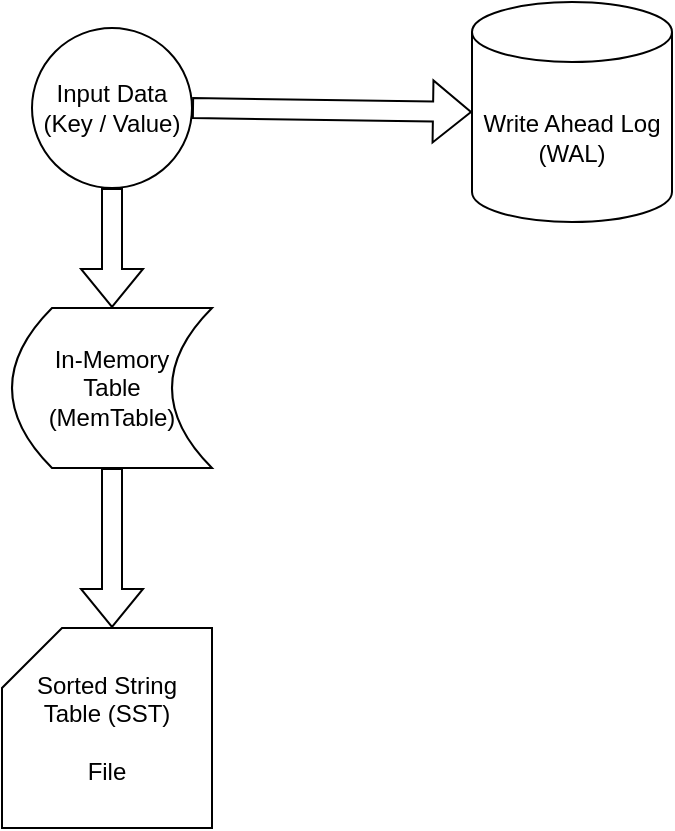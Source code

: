 <mxfile version="17.4.5" type="device" pages="5"><diagram id="85Cd44DeQ06MjT5VbQwN" name="Write"><mxGraphModel dx="1350" dy="653" grid="1" gridSize="10" guides="1" tooltips="1" connect="1" arrows="1" fold="1" page="1" pageScale="1" pageWidth="850" pageHeight="1100" math="0" shadow="0"><root><mxCell id="0"/><mxCell id="1" parent="0"/><mxCell id="bPdBWh1e7HDrmxHkUQT8-1" value="Write Ahead Log&lt;br&gt;(WAL)" style="shape=cylinder3;whiteSpace=wrap;html=1;boundedLbl=1;backgroundOutline=1;size=15;" parent="1" vertex="1"><mxGeometry x="360" y="27" width="100" height="110" as="geometry"/></mxCell><mxCell id="bPdBWh1e7HDrmxHkUQT8-2" value="In-Memory &lt;br&gt;Table&lt;br&gt;(MemTable)" style="shape=dataStorage;whiteSpace=wrap;html=1;fixedSize=1;" parent="1" vertex="1"><mxGeometry x="130" y="180" width="100" height="80" as="geometry"/></mxCell><mxCell id="bPdBWh1e7HDrmxHkUQT8-3" value="" style="shape=flexArrow;endArrow=classic;html=1;rounded=0;entryX=0;entryY=0.5;entryDx=0;entryDy=0;entryPerimeter=0;exitX=1;exitY=0.5;exitDx=0;exitDy=0;" parent="1" source="bPdBWh1e7HDrmxHkUQT8-10" target="bPdBWh1e7HDrmxHkUQT8-1" edge="1"><mxGeometry width="50" height="50" relative="1" as="geometry"><mxPoint x="250" y="110" as="sourcePoint"/><mxPoint x="330" y="10" as="targetPoint"/></mxGeometry></mxCell><mxCell id="bPdBWh1e7HDrmxHkUQT8-4" value="" style="shape=flexArrow;endArrow=classic;html=1;rounded=0;entryX=0.5;entryY=0;entryDx=0;entryDy=0;exitX=0.5;exitY=1;exitDx=0;exitDy=0;" parent="1" source="bPdBWh1e7HDrmxHkUQT8-10" target="bPdBWh1e7HDrmxHkUQT8-2" edge="1"><mxGeometry width="50" height="50" relative="1" as="geometry"><mxPoint x="190" y="150" as="sourcePoint"/><mxPoint x="260" y="20" as="targetPoint"/></mxGeometry></mxCell><mxCell id="bPdBWh1e7HDrmxHkUQT8-6" value="Sorted&amp;nbsp;String &lt;br&gt;Table (SST)&lt;br&gt;&lt;br&gt;File" style="shape=card;whiteSpace=wrap;html=1;" parent="1" vertex="1"><mxGeometry x="125" y="340" width="105" height="100" as="geometry"/></mxCell><mxCell id="bPdBWh1e7HDrmxHkUQT8-7" value="" style="shape=flexArrow;endArrow=classic;html=1;rounded=0;exitX=0.5;exitY=1;exitDx=0;exitDy=0;entryX=0;entryY=0;entryDx=55;entryDy=0;entryPerimeter=0;" parent="1" source="bPdBWh1e7HDrmxHkUQT8-2" target="bPdBWh1e7HDrmxHkUQT8-6" edge="1"><mxGeometry width="50" height="50" relative="1" as="geometry"><mxPoint x="220" y="440" as="sourcePoint"/><mxPoint x="180" y="330" as="targetPoint"/></mxGeometry></mxCell><mxCell id="bPdBWh1e7HDrmxHkUQT8-10" value="Input Data&lt;br&gt;(Key / Value)" style="ellipse;whiteSpace=wrap;html=1;aspect=fixed;" parent="1" vertex="1"><mxGeometry x="140" y="40" width="80" height="80" as="geometry"/></mxCell></root></mxGraphModel></diagram><diagram id="SOp6_2pWBVJ0gOfDVW8f" name="SST w/Index"><mxGraphModel dx="1350" dy="653" grid="1" gridSize="10" guides="1" tooltips="1" connect="1" arrows="1" fold="1" page="1" pageScale="1" pageWidth="850" pageHeight="1100" math="0" shadow="0"><root><mxCell id="0"/><mxCell id="1" parent="0"/><mxCell id="ogjgHUqdbWbpipBhEZ1m-1" value="A (Offset 0)" style="html=1;shape=mxgraph.infographic.bannerHalfFold;dx=40;dx2=20;notch=15;fillColor=#10739E;strokeColor=none;align=left;verticalAlign=top;fontColor=#ffffff;fontSize=14;fontStyle=1;spacingLeft=25;spacingTop=5;" parent="1" vertex="1"><mxGeometry x="60" y="160" width="200" height="100" as="geometry"/></mxCell><mxCell id="ogjgHUqdbWbpipBhEZ1m-3" value="C (Offset 2)" style="html=1;shape=mxgraph.infographic.bannerHalfFold;dx=40;dx2=20;notch=15;fillColor=#AE4132;strokeColor=none;align=left;verticalAlign=top;fontColor=#ffffff;fontSize=14;fontStyle=1;spacingLeft=25;spacingTop=5;" parent="1" vertex="1"><mxGeometry x="60" y="215" width="200" height="100" as="geometry"/></mxCell><mxCell id="ogjgHUqdbWbpipBhEZ1m-5" value="E (Offset 4)" style="html=1;shape=mxgraph.infographic.bannerHalfFold;dx=40;dx2=20;notch=15;fillColor=#12AAB5;strokeColor=none;align=left;verticalAlign=top;fontColor=#ffffff;fontSize=14;fontStyle=1;spacingLeft=25;spacingTop=5;" parent="1" vertex="1"><mxGeometry x="60" y="270" width="200" height="120" as="geometry"/></mxCell><mxCell id="ogjgHUqdbWbpipBhEZ1m-2" value="G (Offset 6)" style="html=1;shape=mxgraph.infographic.bannerHalfFold;dx=40;dx2=20;notch=15;fillColor=#F2931E;strokeColor=none;align=left;verticalAlign=top;fontColor=#ffffff;fontSize=14;fontStyle=1;spacingLeft=25;spacingTop=5;" parent="1" vertex="1"><mxGeometry x="60" y="330" width="200" height="100" as="geometry"/></mxCell><mxCell id="ogjgHUqdbWbpipBhEZ1m-4" value="I (Offset 8)" style="html=1;shape=mxgraph.infographic.bannerHalfFold;dx=40;dx2=20;notch=15;fillColor=#23445D;strokeColor=none;align=left;verticalAlign=top;fontColor=#ffffff;fontSize=14;fontStyle=1;spacingLeft=25;spacingTop=5;" parent="1" vertex="1"><mxGeometry x="60" y="390" width="200" height="100" as="geometry"/></mxCell><mxCell id="rc-miypFBTWULF4fh1iE-11" value="Document A" style="shape=rect;rounded=1;whiteSpace=wrap;html=1;shadow=0;strokeColor=none;fillColor=#64BBE2;arcSize=30;fontSize=14;spacingLeft=42;fontStyle=1;fontColor=#FFFFFF;align=left;" parent="1" vertex="1"><mxGeometry x="490" y="160" width="220" height="40" as="geometry"/></mxCell><mxCell id="rc-miypFBTWULF4fh1iE-12" value="A" style="shape=ellipse;perimeter=ellipsePerimeter;fontSize=22;fontStyle=1;shadow=0;strokeColor=#ffffff;fillColor=#10739E;strokeWidth=4;fontColor=#ffffff;align=center;" parent="1" vertex="1"><mxGeometry x="460" y="150" width="60" height="60" as="geometry"/></mxCell><mxCell id="rc-miypFBTWULF4fh1iE-13" value="Document B" style="shape=rect;rounded=1;whiteSpace=wrap;html=1;shadow=0;strokeColor=none;fillColor=#F8C382;arcSize=30;fontSize=14;spacingLeft=42;fontStyle=1;fontColor=#FFFFFF;align=left;" parent="1" vertex="1"><mxGeometry x="490" y="225" width="220" height="40" as="geometry"/></mxCell><mxCell id="rc-miypFBTWULF4fh1iE-14" value="B" style="shape=ellipse;perimeter=ellipsePerimeter;fontSize=22;fontStyle=1;shadow=0;strokeColor=#ffffff;fillColor=#F2931E;strokeWidth=4;fontColor=#ffffff;align=center;" parent="1" vertex="1"><mxGeometry x="460" y="215" width="60" height="60" as="geometry"/></mxCell><mxCell id="rc-miypFBTWULF4fh1iE-15" value="Document C" style="shape=rect;rounded=1;whiteSpace=wrap;html=1;shadow=0;strokeColor=none;fillColor=#F08E81;arcSize=30;fontSize=14;spacingLeft=42;fontStyle=1;fontColor=#FFFFFF;align=left;" parent="1" vertex="1"><mxGeometry x="490" y="290" width="220" height="40" as="geometry"/></mxCell><mxCell id="rc-miypFBTWULF4fh1iE-16" value="C" style="shape=ellipse;perimeter=ellipsePerimeter;fontSize=22;fontStyle=1;shadow=0;strokeColor=#ffffff;fillColor=#AE4132;strokeWidth=4;fontColor=#ffffff;align=center;" parent="1" vertex="1"><mxGeometry x="460" y="280" width="60" height="60" as="geometry"/></mxCell><mxCell id="rc-miypFBTWULF4fh1iE-17" value="Document D" style="shape=rect;rounded=1;whiteSpace=wrap;html=1;shadow=0;strokeColor=none;fillColor=#5D7F99;arcSize=30;fontSize=14;spacingLeft=42;fontStyle=1;fontColor=#FFFFFF;align=left;" parent="1" vertex="1"><mxGeometry x="490" y="355" width="220" height="40" as="geometry"/></mxCell><mxCell id="rc-miypFBTWULF4fh1iE-18" value="D" style="shape=ellipse;perimeter=ellipsePerimeter;fontSize=22;fontStyle=1;shadow=0;strokeColor=#ffffff;fillColor=#23445D;strokeWidth=4;fontColor=#ffffff;align=center;" parent="1" vertex="1"><mxGeometry x="460" y="345" width="60" height="60" as="geometry"/></mxCell><mxCell id="rc-miypFBTWULF4fh1iE-19" value="Document E" style="shape=rect;rounded=1;whiteSpace=wrap;html=1;shadow=0;strokeColor=none;fillColor=#61C6CE;arcSize=30;fontSize=14;spacingLeft=42;fontStyle=1;fontColor=#FFFFFF;align=left;" parent="1" vertex="1"><mxGeometry x="490" y="420" width="220" height="40" as="geometry"/></mxCell><mxCell id="rc-miypFBTWULF4fh1iE-20" value="E" style="shape=ellipse;perimeter=ellipsePerimeter;fontSize=22;fontStyle=1;shadow=0;strokeColor=#ffffff;fillColor=#12AAB5;strokeWidth=4;fontColor=#ffffff;align=center;" parent="1" vertex="1"><mxGeometry x="460" y="410" width="60" height="60" as="geometry"/></mxCell><mxCell id="rc-miypFBTWULF4fh1iE-21" value="Document F" style="shape=rect;rounded=1;whiteSpace=wrap;html=1;shadow=0;strokeColor=none;fillColor=#64BBE2;arcSize=30;fontSize=14;spacingLeft=42;fontStyle=1;fontColor=#FFFFFF;align=left;" parent="1" vertex="1"><mxGeometry x="490" y="490" width="220" height="40" as="geometry"/></mxCell><mxCell id="rc-miypFBTWULF4fh1iE-22" value="F" style="shape=ellipse;perimeter=ellipsePerimeter;fontSize=22;fontStyle=1;shadow=0;strokeColor=#ffffff;fillColor=#10739E;strokeWidth=4;fontColor=#ffffff;align=center;" parent="1" vertex="1"><mxGeometry x="460" y="480" width="60" height="60" as="geometry"/></mxCell><mxCell id="rc-miypFBTWULF4fh1iE-23" value="Document G" style="shape=rect;rounded=1;whiteSpace=wrap;html=1;shadow=0;strokeColor=none;fillColor=#F8C382;arcSize=30;fontSize=14;spacingLeft=42;fontStyle=1;fontColor=#FFFFFF;align=left;" parent="1" vertex="1"><mxGeometry x="490" y="555" width="220" height="40" as="geometry"/></mxCell><mxCell id="rc-miypFBTWULF4fh1iE-24" value="G" style="shape=ellipse;perimeter=ellipsePerimeter;fontSize=22;fontStyle=1;shadow=0;strokeColor=#ffffff;fillColor=#F2931E;strokeWidth=4;fontColor=#ffffff;align=center;" parent="1" vertex="1"><mxGeometry x="460" y="545" width="60" height="60" as="geometry"/></mxCell><mxCell id="rc-miypFBTWULF4fh1iE-25" value="Document H" style="shape=rect;rounded=1;whiteSpace=wrap;html=1;shadow=0;strokeColor=none;fillColor=#F08E81;arcSize=30;fontSize=14;spacingLeft=42;fontStyle=1;fontColor=#FFFFFF;align=left;" parent="1" vertex="1"><mxGeometry x="490" y="620" width="220" height="40" as="geometry"/></mxCell><mxCell id="rc-miypFBTWULF4fh1iE-26" value="H" style="shape=ellipse;perimeter=ellipsePerimeter;fontSize=22;fontStyle=1;shadow=0;strokeColor=#ffffff;fillColor=#AE4132;strokeWidth=4;fontColor=#ffffff;align=center;" parent="1" vertex="1"><mxGeometry x="460" y="610" width="60" height="60" as="geometry"/></mxCell><mxCell id="rc-miypFBTWULF4fh1iE-27" value="Document I" style="shape=rect;rounded=1;whiteSpace=wrap;html=1;shadow=0;strokeColor=none;fillColor=#5D7F99;arcSize=30;fontSize=14;spacingLeft=42;fontStyle=1;fontColor=#FFFFFF;align=left;" parent="1" vertex="1"><mxGeometry x="490" y="685" width="220" height="40" as="geometry"/></mxCell><mxCell id="rc-miypFBTWULF4fh1iE-28" value="I" style="shape=ellipse;perimeter=ellipsePerimeter;fontSize=22;fontStyle=1;shadow=0;strokeColor=#ffffff;fillColor=#23445D;strokeWidth=4;fontColor=#ffffff;align=center;" parent="1" vertex="1"><mxGeometry x="460" y="675" width="60" height="60" as="geometry"/></mxCell><mxCell id="rc-miypFBTWULF4fh1iE-29" value="Document J" style="shape=rect;rounded=1;whiteSpace=wrap;html=1;shadow=0;strokeColor=none;fillColor=#61C6CE;arcSize=30;fontSize=14;spacingLeft=42;fontStyle=1;fontColor=#FFFFFF;align=left;" parent="1" vertex="1"><mxGeometry x="490" y="750" width="220" height="40" as="geometry"/></mxCell><mxCell id="rc-miypFBTWULF4fh1iE-30" value="J" style="shape=ellipse;perimeter=ellipsePerimeter;fontSize=22;fontStyle=1;shadow=0;strokeColor=#ffffff;fillColor=#12AAB5;strokeWidth=4;fontColor=#ffffff;align=center;" parent="1" vertex="1"><mxGeometry x="460" y="740" width="60" height="60" as="geometry"/></mxCell><mxCell id="rc-miypFBTWULF4fh1iE-35" value="SST File" style="html=1;shape=mxgraph.infographic.barCallout;dx=100;dy=30;fillColor=#10739E;strokeColor=none;align=center;verticalAlign=top;fontColor=#ffffff;fontSize=14;fontStyle=1;shadow=0;spacingTop=5;" parent="1" vertex="1"><mxGeometry x="500" y="20" width="200" height="70" as="geometry"/></mxCell><mxCell id="rc-miypFBTWULF4fh1iE-36" value="Index" style="html=1;shape=mxgraph.infographic.barCallout;dx=100;dy=30;fillColor=#10739E;strokeColor=none;align=center;verticalAlign=top;fontColor=#ffffff;fontSize=14;fontStyle=1;shadow=0;spacingTop=5;" parent="1" vertex="1"><mxGeometry x="70" y="20" width="200" height="70" as="geometry"/></mxCell><mxCell id="Y08q30qYogP3xqmnOcSW-2" value="" style="endArrow=none;dashed=1;html=1;dashPattern=1 3;strokeWidth=2;rounded=0;exitX=0;exitY=0;exitDx=200;exitDy=70;exitPerimeter=0;" parent="1" source="ogjgHUqdbWbpipBhEZ1m-4" target="rc-miypFBTWULF4fh1iE-28" edge="1"><mxGeometry width="50" height="50" relative="1" as="geometry"><mxPoint x="400" y="430" as="sourcePoint"/><mxPoint x="450" y="380" as="targetPoint"/></mxGeometry></mxCell><mxCell id="Y08q30qYogP3xqmnOcSW-3" value="" style="endArrow=none;dashed=1;html=1;dashPattern=1 3;strokeWidth=2;rounded=0;exitX=0;exitY=0;exitDx=200;exitDy=70;exitPerimeter=0;" parent="1" source="ogjgHUqdbWbpipBhEZ1m-2" target="rc-miypFBTWULF4fh1iE-24" edge="1"><mxGeometry width="50" height="50" relative="1" as="geometry"><mxPoint x="400" y="430" as="sourcePoint"/><mxPoint x="450" y="380" as="targetPoint"/></mxGeometry></mxCell><mxCell id="Y08q30qYogP3xqmnOcSW-5" value="" style="endArrow=none;dashed=1;html=1;dashPattern=1 3;strokeWidth=2;rounded=0;" parent="1" target="rc-miypFBTWULF4fh1iE-20" edge="1"><mxGeometry width="50" height="50" relative="1" as="geometry"><mxPoint x="260" y="350" as="sourcePoint"/><mxPoint x="450" y="380" as="targetPoint"/></mxGeometry></mxCell><mxCell id="Y08q30qYogP3xqmnOcSW-6" value="" style="endArrow=none;dashed=1;html=1;dashPattern=1 3;strokeWidth=2;rounded=0;exitX=0;exitY=0;exitDx=200;exitDy=70;exitPerimeter=0;" parent="1" source="ogjgHUqdbWbpipBhEZ1m-3" target="rc-miypFBTWULF4fh1iE-16" edge="1"><mxGeometry width="50" height="50" relative="1" as="geometry"><mxPoint x="400" y="430" as="sourcePoint"/><mxPoint x="450" y="380" as="targetPoint"/></mxGeometry></mxCell><mxCell id="Y08q30qYogP3xqmnOcSW-7" value="" style="endArrow=none;dashed=1;html=1;dashPattern=1 3;strokeWidth=2;rounded=0;exitX=0;exitY=0;exitDx=200;exitDy=55;exitPerimeter=0;" parent="1" source="ogjgHUqdbWbpipBhEZ1m-1" target="rc-miypFBTWULF4fh1iE-12" edge="1"><mxGeometry width="50" height="50" relative="1" as="geometry"><mxPoint x="400" y="430" as="sourcePoint"/><mxPoint x="450" y="380" as="targetPoint"/></mxGeometry></mxCell></root></mxGraphModel></diagram><diagram id="4Kc8tWWG3GOwndapVz7T" name="SST Files - Level 0"><mxGraphModel dx="1350" dy="653" grid="1" gridSize="10" guides="1" tooltips="1" connect="1" arrows="1" fold="1" page="1" pageScale="1" pageWidth="850" pageHeight="1100" math="0" shadow="0"><root><mxCell id="0"/><mxCell id="1" parent="0"/><mxCell id="ezLzUjMad-9bp85nkliR-1" value="SST File 1" style="shape=step;perimeter=stepPerimeter;whiteSpace=wrap;html=1;fixedSize=1;size=10;fillColor=#10739E;strokeColor=none;fontSize=17;fontColor=#FFFFFF;fontStyle=1;align=center;rounded=0;" parent="1" vertex="1"><mxGeometry x="130" y="170" width="200" height="30" as="geometry"/></mxCell><mxCell id="ezLzUjMad-9bp85nkliR-2" value="SST File 2" style="shape=step;perimeter=stepPerimeter;whiteSpace=wrap;html=1;fixedSize=1;size=10;fillColor=#F2931E;strokeColor=none;fontSize=17;fontColor=#FFFFFF;fontStyle=1;align=center;rounded=0;" parent="1" vertex="1"><mxGeometry x="330" y="170" width="200" height="30" as="geometry"/></mxCell><mxCell id="ezLzUjMad-9bp85nkliR-3" value="SST File 3" style="shape=step;perimeter=stepPerimeter;whiteSpace=wrap;html=1;fixedSize=1;size=10;fillColor=#AE4132;strokeColor=none;fontSize=17;fontColor=#FFFFFF;fontStyle=1;align=center;rounded=0;" parent="1" vertex="1"><mxGeometry x="530" y="170" width="200" height="30" as="geometry"/></mxCell><mxCell id="ezLzUjMad-9bp85nkliR-4" value="SST File 4" style="shape=step;perimeter=stepPerimeter;whiteSpace=wrap;html=1;fixedSize=1;size=10;fillColor=#23445D;strokeColor=none;fontSize=17;fontColor=#FFFFFF;fontStyle=1;align=center;rounded=0;" parent="1" vertex="1"><mxGeometry x="730" y="170" width="200" height="30" as="geometry"/></mxCell><mxCell id="ezLzUjMad-9bp85nkliR-5" value="SST File 5" style="shape=step;perimeter=stepPerimeter;whiteSpace=wrap;html=1;fixedSize=1;size=10;fillColor=#12AAB5;strokeColor=none;fontSize=17;fontColor=#FFFFFF;fontStyle=1;align=center;rounded=0;" parent="1" vertex="1"><mxGeometry x="930" y="170" width="200" height="30" as="geometry"/></mxCell><mxCell id="ezLzUjMad-9bp85nkliR-6" value="&lt;div&gt;Fresno: Partly Cloudy 68&lt;/div&gt;&lt;div&gt;Kansas City: Rainy 52&lt;/div&gt;&lt;div&gt;Nashville: Sunny 52&lt;/div&gt;&lt;div&gt;Tucson: Sunny 88&lt;/div&gt;&lt;br&gt;" style="shape=rect;fillColor=#B1DDF0;strokeColor=none;fontSize=12;html=1;whiteSpace=wrap;align=left;verticalAlign=top;spacing=5;rounded=0;" parent="1" vertex="1"><mxGeometry x="130" y="210" width="190" height="120" as="geometry"/></mxCell><mxCell id="ezLzUjMad-9bp85nkliR-9" value="Atlanta: Sunny 57&lt;br&gt;Long Beach: Sunny 64&lt;br&gt;Mesa: Partly Sunny 91&lt;br&gt;Virginia Beach: Cloudy 52" style="shape=rect;fillColor=#FCE7CD;strokeColor=none;fontSize=12;html=1;whiteSpace=wrap;align=left;verticalAlign=top;spacing=5;rounded=0;" parent="1" vertex="1"><mxGeometry x="330" y="210" width="190" height="120" as="geometry"/></mxCell><mxCell id="ezLzUjMad-9bp85nkliR-12" value="New Orleans: Sunny 66&lt;br&gt;Raleigh: Sunny 52&lt;br&gt;Tulsa: Cloudy 63&lt;br&gt;Wichita: Thunder Storms 63" style="shape=rect;fillColor=#FAD9D5;strokeColor=none;fontSize=12;html=1;whiteSpace=wrap;align=left;verticalAlign=top;spacing=5;rounded=0;" parent="1" vertex="1"><mxGeometry x="530" y="210" width="190" height="120" as="geometry"/></mxCell><mxCell id="ezLzUjMad-9bp85nkliR-15" value="&lt;div&gt;Fresno: Cloudy 68&lt;br&gt;&lt;/div&gt;&lt;div&gt;Miami: Sunny 79&lt;/div&gt;&lt;div&gt;Oakland: Sunny 57&lt;/div&gt;&lt;div&gt;Sacramento: Partly Cloudy 63&lt;/div&gt;&lt;div&gt;&lt;br&gt;&lt;/div&gt;" style="shape=rect;fillColor=#BAC8D3;strokeColor=none;fontSize=12;html=1;whiteSpace=wrap;align=left;verticalAlign=top;spacing=5;rounded=0;" parent="1" vertex="1"><mxGeometry x="730" y="210" width="190" height="120" as="geometry"/></mxCell><mxCell id="ezLzUjMad-9bp85nkliR-18" value="&lt;div&gt;Baltimore: Sunny 48&lt;/div&gt;&lt;div&gt;Phoenix: Partly Sunny 81&lt;br&gt;&lt;/div&gt;&lt;div&gt;Raleigh: Cloudy 54&lt;/div&gt;&lt;div&gt;San Francisco: Sunny 52&lt;br&gt;&lt;/div&gt;&lt;div&gt;&lt;br&gt;&lt;/div&gt;" style="shape=rect;fillColor=#B0E3E6;strokeColor=none;fontSize=12;html=1;whiteSpace=wrap;align=left;verticalAlign=top;spacing=5;rounded=0;" parent="1" vertex="1"><mxGeometry x="930" y="210" width="190" height="120" as="geometry"/></mxCell></root></mxGraphModel></diagram><diagram name="SST Files - Level 1" id="dA8SK9Ilct1l90rt2QEO"><mxGraphModel dx="1350" dy="653" grid="1" gridSize="10" guides="1" tooltips="1" connect="1" arrows="1" fold="1" page="1" pageScale="1" pageWidth="850" pageHeight="1100" math="0" shadow="0"><root><mxCell id="Cm7TqCZeDcvQIF6dzFTc-0"/><mxCell id="Cm7TqCZeDcvQIF6dzFTc-1" parent="Cm7TqCZeDcvQIF6dzFTc-0"/><mxCell id="Cm7TqCZeDcvQIF6dzFTc-2" value="SST File 1" style="shape=step;perimeter=stepPerimeter;whiteSpace=wrap;html=1;fixedSize=1;size=10;fillColor=#10739E;strokeColor=none;fontSize=17;fontColor=#FFFFFF;fontStyle=1;align=center;rounded=0;" parent="Cm7TqCZeDcvQIF6dzFTc-1" vertex="1"><mxGeometry x="130" y="170" width="200" height="30" as="geometry"/></mxCell><mxCell id="Cm7TqCZeDcvQIF6dzFTc-3" value="SST File 2" style="shape=step;perimeter=stepPerimeter;whiteSpace=wrap;html=1;fixedSize=1;size=10;fillColor=#F2931E;strokeColor=none;fontSize=17;fontColor=#FFFFFF;fontStyle=1;align=center;rounded=0;" parent="Cm7TqCZeDcvQIF6dzFTc-1" vertex="1"><mxGeometry x="330" y="170" width="200" height="30" as="geometry"/></mxCell><mxCell id="Cm7TqCZeDcvQIF6dzFTc-4" value="SST File 3" style="shape=step;perimeter=stepPerimeter;whiteSpace=wrap;html=1;fixedSize=1;size=10;fillColor=#AE4132;strokeColor=none;fontSize=17;fontColor=#FFFFFF;fontStyle=1;align=center;rounded=0;" parent="Cm7TqCZeDcvQIF6dzFTc-1" vertex="1"><mxGeometry x="530" y="170" width="200" height="30" as="geometry"/></mxCell><mxCell id="Cm7TqCZeDcvQIF6dzFTc-5" value="SST File 4" style="shape=step;perimeter=stepPerimeter;whiteSpace=wrap;html=1;fixedSize=1;size=10;fillColor=#23445D;strokeColor=none;fontSize=17;fontColor=#FFFFFF;fontStyle=1;align=center;rounded=0;" parent="Cm7TqCZeDcvQIF6dzFTc-1" vertex="1"><mxGeometry x="730" y="170" width="200" height="30" as="geometry"/></mxCell><mxCell id="Cm7TqCZeDcvQIF6dzFTc-6" value="SST File 5" style="shape=step;perimeter=stepPerimeter;whiteSpace=wrap;html=1;fixedSize=1;size=10;fillColor=#12AAB5;strokeColor=none;fontSize=17;fontColor=#FFFFFF;fontStyle=1;align=center;rounded=0;" parent="Cm7TqCZeDcvQIF6dzFTc-1" vertex="1"><mxGeometry x="930" y="170" width="200" height="30" as="geometry"/></mxCell><mxCell id="Cm7TqCZeDcvQIF6dzFTc-7" value="Atlanta: Sunny 57 &lt;br&gt;Baltimore: Sunny 48 &lt;br&gt;Fresno: Cloudy 68 &lt;br&gt;Kansas City: Rainy 52" style="shape=rect;fillColor=#B1DDF0;strokeColor=none;fontSize=12;html=1;whiteSpace=wrap;align=left;verticalAlign=top;spacing=5;rounded=0;" parent="Cm7TqCZeDcvQIF6dzFTc-1" vertex="1"><mxGeometry x="130" y="210" width="190" height="120" as="geometry"/></mxCell><mxCell id="Cm7TqCZeDcvQIF6dzFTc-8" value="Long Beach: Sunny 64 &lt;br&gt;Mesa: Partly Sunny 91 &lt;br&gt;Miami: Sunny 79 &lt;br&gt;Nashville: Sunny 52&amp;nbsp; " style="shape=rect;fillColor=#FCE7CD;strokeColor=none;fontSize=12;html=1;whiteSpace=wrap;align=left;verticalAlign=top;spacing=5;rounded=0;" parent="Cm7TqCZeDcvQIF6dzFTc-1" vertex="1"><mxGeometry x="330" y="210" width="190" height="120" as="geometry"/></mxCell><mxCell id="Cm7TqCZeDcvQIF6dzFTc-9" value="New Orleans: Sunny 66 &lt;br&gt;Oakland: Sunny 57 &lt;br&gt;Phoenix: Partly Sunny 81 &lt;br&gt;Raleigh: Cloudy 54 " style="shape=rect;fillColor=#FAD9D5;strokeColor=none;fontSize=12;html=1;whiteSpace=wrap;align=left;verticalAlign=top;spacing=5;rounded=0;" parent="Cm7TqCZeDcvQIF6dzFTc-1" vertex="1"><mxGeometry x="530" y="210" width="190" height="120" as="geometry"/></mxCell><mxCell id="Cm7TqCZeDcvQIF6dzFTc-10" value="Sacramento: Partly Cloudy 63 &lt;br&gt;San Francisco: Sunny 52&lt;br&gt;Tucson: Sunny 88&lt;br&gt;Tulsa: Cloudy 63 " style="shape=rect;fillColor=#BAC8D3;strokeColor=none;fontSize=12;html=1;whiteSpace=wrap;align=left;verticalAlign=top;spacing=5;rounded=0;" parent="Cm7TqCZeDcvQIF6dzFTc-1" vertex="1"><mxGeometry x="730" y="210" width="190" height="120" as="geometry"/></mxCell><mxCell id="Cm7TqCZeDcvQIF6dzFTc-11" value="Virginia Beach: Cloudy 52&lt;br&gt;Wichita: Thunder Storms 63&lt;br&gt;" style="shape=rect;fillColor=#B0E3E6;strokeColor=none;fontSize=12;html=1;whiteSpace=wrap;align=left;verticalAlign=top;spacing=5;rounded=0;" parent="Cm7TqCZeDcvQIF6dzFTc-1" vertex="1"><mxGeometry x="930" y="210" width="190" height="120" as="geometry"/></mxCell></root></mxGraphModel></diagram><diagram id="Q9cZ6IWXs8FsqG3Bu1pP" name="SST Overview"><mxGraphModel dx="1350" dy="653" grid="1" gridSize="10" guides="1" tooltips="1" connect="1" arrows="1" fold="1" page="1" pageScale="1" pageWidth="850" pageHeight="1100" math="0" shadow="0"><root><mxCell id="0"/><mxCell id="1" parent="0"/><mxCell id="GZaAs6lcv6UHos7VwVtL-9" value="" style="triangle;direction=north;strokeWidth=4;html=1;fillColor=#10739E;strokeColor=#ffffff;shadow=0;fontSize=10;fontColor=#FFFFFF;align=center;fontStyle=0;whiteSpace=wrap;spacing=10;" parent="1" vertex="1"><mxGeometry x="20" y="210" width="350" height="350" as="geometry"/></mxCell><mxCell id="GZaAs6lcv6UHos7VwVtL-10" value="" style="triangle;direction=north;strokeWidth=4;html=1;fillColor=#F2931E;strokeColor=#ffffff;shadow=0;fontSize=10;fontColor=#FFFFFF;align=center;fontStyle=0;whiteSpace=wrap;spacing=10;" parent="1" vertex="1"><mxGeometry x="70" y="210" width="250" height="250" as="geometry"/></mxCell><mxCell id="GZaAs6lcv6UHos7VwVtL-11" value="" style="triangle;direction=north;strokeWidth=4;html=1;fillColor=#AE4132;strokeColor=#ffffff;shadow=0;fontSize=10;fontColor=#FFFFFF;align=center;fontStyle=0;whiteSpace=wrap;spacing=10;" parent="1" vertex="1"><mxGeometry x="120" y="210" width="150" height="150" as="geometry"/></mxCell><mxCell id="GZaAs6lcv6UHos7VwVtL-12" value="" style="triangle;direction=north;strokeWidth=4;html=1;fillColor=#23445D;strokeColor=#ffffff;shadow=0;fontSize=10;fontColor=#FFFFFF;align=center;fontStyle=0;whiteSpace=wrap;spacing=10;" parent="1" vertex="1"><mxGeometry x="170" y="210" width="50" height="50" as="geometry"/></mxCell><mxCell id="GZaAs6lcv6UHos7VwVtL-13" value="" style="html=1;shadow=0;dashed=0;align=center;verticalAlign=middle;shape=mxgraph.arrows2.uTurnArrow;dy=22;arrowHead=70;dx2=35;strokeColor=#ffffff;fillColor=#12AAB5;fontSize=12;fontColor=#3333FF;flipH=1;flipV=1;strokeWidth=4;" parent="1" vertex="1"><mxGeometry x="590" y="356" width="230" height="140" as="geometry"/></mxCell><mxCell id="GZaAs6lcv6UHos7VwVtL-14" value="" style="html=1;shadow=0;dashed=0;align=center;verticalAlign=middle;shape=mxgraph.arrows2.uTurnArrow;dy=22;arrowHead=70;dx2=35;strokeColor=#ffffff;fillColor=#23445D;fontSize=12;fontColor=#3333FF;flipV=1;strokeWidth=4;" parent="1" vertex="1"><mxGeometry x="520" y="277" width="230" height="140" as="geometry"/></mxCell><mxCell id="GZaAs6lcv6UHos7VwVtL-15" value="" style="html=1;shadow=0;dashed=0;align=center;verticalAlign=middle;shape=mxgraph.arrows2.uTurnArrow;dy=22;arrowHead=70;dx2=35;strokeColor=#ffffff;fillColor=#AE4132;fontSize=12;fontColor=#3333FF;flipH=1;flipV=1;strokeWidth=4;" parent="1" vertex="1"><mxGeometry x="590" y="198" width="230" height="140" as="geometry"/></mxCell><mxCell id="GZaAs6lcv6UHos7VwVtL-16" value="" style="html=1;shadow=0;dashed=0;align=center;verticalAlign=middle;shape=mxgraph.arrows2.uTurnArrow;dy=22;arrowHead=70;dx2=35;strokeColor=#ffffff;fillColor=#F2931E;fontSize=12;fontColor=#3333FF;flipV=1;strokeWidth=4;" parent="1" vertex="1"><mxGeometry x="520" y="119" width="230" height="140" as="geometry"/></mxCell><mxCell id="GZaAs6lcv6UHos7VwVtL-17" value="" style="html=1;shadow=0;dashed=0;align=center;verticalAlign=middle;shape=mxgraph.arrows2.uTurnArrow;dy=22;arrowHead=70;dx2=35;strokeColor=#ffffff;fillColor=#10739E;fontSize=12;fontColor=#3333FF;flipH=1;flipV=1;strokeWidth=4;" parent="1" vertex="1"><mxGeometry x="520" y="40" width="300" height="140" as="geometry"/></mxCell><mxCell id="GZaAs6lcv6UHos7VwVtL-18" value="&lt;b style=&quot;font-size: 7px&quot;&gt;LABEL&lt;/b&gt;&lt;br style=&quot;font-size: 7px&quot;&gt;Lorem ipsum dolor sit amet, consectetur adipisicing elit, sed do eiusmod tempor incididunt ut labore et dolore magna aliqua." style="rounded=0;whiteSpace=wrap;shadow=0;strokeColor=none;strokeWidth=6;fillColor=none;fontSize=7;fontColor=#FFFFFF;align=left;html=1;spacingLeft=5;" parent="1" vertex="1"><mxGeometry x="570" y="40" width="150" height="40" as="geometry"/></mxCell><mxCell id="GZaAs6lcv6UHos7VwVtL-19" value="&lt;b style=&quot;font-size: 7px&quot;&gt;LABEL&lt;/b&gt;&lt;br style=&quot;font-size: 7px&quot;&gt;Lorem ipsum dolor sit amet, consectetur adipisicing elit, sed do eiusmod tempor incididunt ut labore et dolore magna aliqua." style="rounded=0;whiteSpace=wrap;shadow=0;strokeColor=none;strokeWidth=6;fillColor=none;fontSize=7;fontColor=#FFFFFF;align=left;html=1;spacingLeft=5;" parent="1" vertex="1"><mxGeometry x="570" y="119" width="150" height="40" as="geometry"/></mxCell><mxCell id="GZaAs6lcv6UHos7VwVtL-20" value="&lt;b style=&quot;font-size: 7px&quot;&gt;LABEL&lt;/b&gt;&lt;br style=&quot;font-size: 7px&quot;&gt;Lorem ipsum dolor sit amet, consectetur adipisicing elit, sed do eiusmod tempor incididunt ut labore et dolore magna aliqua." style="rounded=0;whiteSpace=wrap;shadow=0;strokeColor=none;strokeWidth=6;fillColor=none;fontSize=7;fontColor=#FFFFFF;align=left;html=1;spacingLeft=5;" parent="1" vertex="1"><mxGeometry x="620" y="198" width="150" height="40" as="geometry"/></mxCell><mxCell id="GZaAs6lcv6UHos7VwVtL-21" value="&lt;b style=&quot;font-size: 7px&quot;&gt;LABEL&lt;/b&gt;&lt;br style=&quot;font-size: 7px&quot;&gt;Lorem ipsum dolor sit amet, consectetur adipisicing elit, sed do eiusmod tempor incididunt ut labore et dolore magna aliqua." style="rounded=0;whiteSpace=wrap;shadow=0;strokeColor=none;strokeWidth=6;fillColor=none;fontSize=7;fontColor=#FFFFFF;align=left;html=1;spacingLeft=5;" parent="1" vertex="1"><mxGeometry x="570" y="277" width="150" height="40" as="geometry"/></mxCell><mxCell id="GZaAs6lcv6UHos7VwVtL-22" value="&lt;b style=&quot;font-size: 7px&quot;&gt;LABEL&lt;/b&gt;&lt;br style=&quot;font-size: 7px&quot;&gt;Lorem ipsum dolor sit amet, consectetur adipisicing elit, sed do eiusmod tempor incididunt ut labore et dolore magna aliqua." style="rounded=0;whiteSpace=wrap;shadow=0;strokeColor=none;strokeWidth=6;fillColor=none;fontSize=7;fontColor=#FFFFFF;align=left;html=1;spacingLeft=5;" parent="1" vertex="1"><mxGeometry x="620" y="356" width="150" height="40" as="geometry"/></mxCell></root></mxGraphModel></diagram></mxfile>